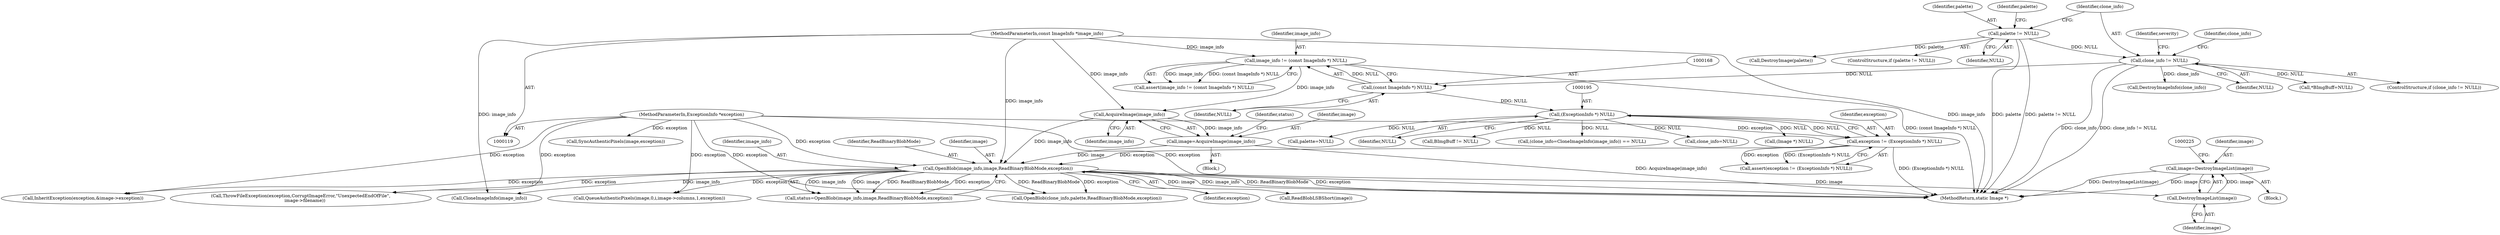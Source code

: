 digraph "0_ImageMagick_1e59b29e520d2beab73e8c78aacd5f1c0d76196d@pointer" {
"1000219" [label="(Call,image=DestroyImageList(image))"];
"1000221" [label="(Call,DestroyImageList(image))"];
"1000209" [label="(Call,OpenBlob(image_info,image,ReadBinaryBlobMode,exception))"];
"1000205" [label="(Call,AcquireImage(image_info))"];
"1000165" [label="(Call,image_info != (const ImageInfo *) NULL)"];
"1000120" [label="(MethodParameterIn,const ImageInfo *image_info)"];
"1000167" [label="(Call,(const ImageInfo *) NULL)"];
"1000133" [label="(Call,clone_info != NULL)"];
"1000125" [label="(Call,palette != NULL)"];
"1000203" [label="(Call,image=AcquireImage(image_info))"];
"1000192" [label="(Call,exception != (ExceptionInfo *) NULL)"];
"1000121" [label="(MethodParameterIn,ExceptionInfo *exception)"];
"1000194" [label="(Call,(ExceptionInfo *) NULL)"];
"1000221" [label="(Call,DestroyImageList(image))"];
"1000192" [label="(Call,exception != (ExceptionInfo *) NULL)"];
"1000209" [label="(Call,OpenBlob(image_info,image,ReadBinaryBlobMode,exception))"];
"1000169" [label="(Identifier,NULL)"];
"1001520" [label="(MethodReturn,static Image *)"];
"1000227" [label="(Call,palette=NULL)"];
"1000212" [label="(Identifier,ReadBinaryBlobMode)"];
"1000194" [label="(Call,(ExceptionInfo *) NULL)"];
"1000126" [label="(Identifier,palette)"];
"1001476" [label="(Call,BImgBuff != NULL)"];
"1000218" [label="(Block,)"];
"1000632" [label="(Call,OpenBlob(clone_info,palette,ReadBinaryBlobMode,exception))"];
"1000211" [label="(Identifier,image)"];
"1000480" [label="(Call,CloneImageInfo(image_info))"];
"1000205" [label="(Call,AcquireImage(image_info))"];
"1000193" [label="(Identifier,exception)"];
"1000122" [label="(Block,)"];
"1000477" [label="(Call,(clone_info=CloneImageInfo(image_info)) == NULL)"];
"1000219" [label="(Call,image=DestroyImageList(image))"];
"1000222" [label="(Identifier,image)"];
"1000138" [label="(Call,DestroyImageInfo(clone_info))"];
"1000141" [label="(Identifier,severity)"];
"1000130" [label="(Call,DestroyImage(palette))"];
"1000191" [label="(Call,assert(exception != (ExceptionInfo *) NULL))"];
"1000165" [label="(Call,image_info != (const ImageInfo *) NULL)"];
"1000213" [label="(Identifier,exception)"];
"1000134" [label="(Identifier,clone_info)"];
"1000135" [label="(Identifier,NULL)"];
"1000237" [label="(Call,ReadBlobLSBShort(image))"];
"1000137" [label="(Identifier,clone_info)"];
"1000208" [label="(Identifier,status)"];
"1000125" [label="(Call,palette != NULL)"];
"1000230" [label="(Call,clone_info=NULL)"];
"1000121" [label="(MethodParameterIn,ExceptionInfo *exception)"];
"1000206" [label="(Identifier,image_info)"];
"1000133" [label="(Call,clone_info != NULL)"];
"1000120" [label="(MethodParameterIn,const ImageInfo *image_info)"];
"1001419" [label="(Call,QueueAuthenticPixels(image,0,i,image->columns,1,exception))"];
"1000159" [label="(Call,*BImgBuff=NULL)"];
"1001469" [label="(Call,SyncAuthenticPixels(image,exception))"];
"1000224" [label="(Call,(Image *) NULL)"];
"1001506" [label="(Call,ThrowFileException(exception,CorruptImageError,\"UnexpectedEndOfFile\",\n      image->filename))"];
"1000166" [label="(Identifier,image_info)"];
"1000124" [label="(ControlStructure,if (palette != NULL))"];
"1000164" [label="(Call,assert(image_info != (const ImageInfo *) NULL))"];
"1000129" [label="(Identifier,palette)"];
"1000220" [label="(Identifier,image)"];
"1000207" [label="(Call,status=OpenBlob(image_info,image,ReadBinaryBlobMode,exception))"];
"1000127" [label="(Identifier,NULL)"];
"1000196" [label="(Identifier,NULL)"];
"1000203" [label="(Call,image=AcquireImage(image_info))"];
"1000132" [label="(ControlStructure,if (clone_info != NULL))"];
"1000204" [label="(Identifier,image)"];
"1000467" [label="(Call,InheritException(exception,&image->exception))"];
"1000167" [label="(Call,(const ImageInfo *) NULL)"];
"1000210" [label="(Identifier,image_info)"];
"1000219" -> "1000218"  [label="AST: "];
"1000219" -> "1000221"  [label="CFG: "];
"1000220" -> "1000219"  [label="AST: "];
"1000221" -> "1000219"  [label="AST: "];
"1000225" -> "1000219"  [label="CFG: "];
"1000219" -> "1001520"  [label="DDG: DestroyImageList(image)"];
"1000219" -> "1001520"  [label="DDG: image"];
"1000221" -> "1000219"  [label="DDG: image"];
"1000221" -> "1000222"  [label="CFG: "];
"1000222" -> "1000221"  [label="AST: "];
"1000209" -> "1000221"  [label="DDG: image"];
"1000209" -> "1000207"  [label="AST: "];
"1000209" -> "1000213"  [label="CFG: "];
"1000210" -> "1000209"  [label="AST: "];
"1000211" -> "1000209"  [label="AST: "];
"1000212" -> "1000209"  [label="AST: "];
"1000213" -> "1000209"  [label="AST: "];
"1000207" -> "1000209"  [label="CFG: "];
"1000209" -> "1001520"  [label="DDG: image_info"];
"1000209" -> "1001520"  [label="DDG: ReadBinaryBlobMode"];
"1000209" -> "1001520"  [label="DDG: exception"];
"1000209" -> "1000207"  [label="DDG: image_info"];
"1000209" -> "1000207"  [label="DDG: image"];
"1000209" -> "1000207"  [label="DDG: ReadBinaryBlobMode"];
"1000209" -> "1000207"  [label="DDG: exception"];
"1000205" -> "1000209"  [label="DDG: image_info"];
"1000120" -> "1000209"  [label="DDG: image_info"];
"1000203" -> "1000209"  [label="DDG: image"];
"1000192" -> "1000209"  [label="DDG: exception"];
"1000121" -> "1000209"  [label="DDG: exception"];
"1000209" -> "1000237"  [label="DDG: image"];
"1000209" -> "1000467"  [label="DDG: exception"];
"1000209" -> "1000480"  [label="DDG: image_info"];
"1000209" -> "1000632"  [label="DDG: ReadBinaryBlobMode"];
"1000209" -> "1000632"  [label="DDG: exception"];
"1000209" -> "1001419"  [label="DDG: exception"];
"1000209" -> "1001506"  [label="DDG: exception"];
"1000205" -> "1000203"  [label="AST: "];
"1000205" -> "1000206"  [label="CFG: "];
"1000206" -> "1000205"  [label="AST: "];
"1000203" -> "1000205"  [label="CFG: "];
"1000205" -> "1000203"  [label="DDG: image_info"];
"1000165" -> "1000205"  [label="DDG: image_info"];
"1000120" -> "1000205"  [label="DDG: image_info"];
"1000165" -> "1000164"  [label="AST: "];
"1000165" -> "1000167"  [label="CFG: "];
"1000166" -> "1000165"  [label="AST: "];
"1000167" -> "1000165"  [label="AST: "];
"1000164" -> "1000165"  [label="CFG: "];
"1000165" -> "1001520"  [label="DDG: (const ImageInfo *) NULL"];
"1000165" -> "1000164"  [label="DDG: image_info"];
"1000165" -> "1000164"  [label="DDG: (const ImageInfo *) NULL"];
"1000120" -> "1000165"  [label="DDG: image_info"];
"1000167" -> "1000165"  [label="DDG: NULL"];
"1000120" -> "1000119"  [label="AST: "];
"1000120" -> "1001520"  [label="DDG: image_info"];
"1000120" -> "1000480"  [label="DDG: image_info"];
"1000167" -> "1000169"  [label="CFG: "];
"1000168" -> "1000167"  [label="AST: "];
"1000169" -> "1000167"  [label="AST: "];
"1000133" -> "1000167"  [label="DDG: NULL"];
"1000167" -> "1000194"  [label="DDG: NULL"];
"1000133" -> "1000132"  [label="AST: "];
"1000133" -> "1000135"  [label="CFG: "];
"1000134" -> "1000133"  [label="AST: "];
"1000135" -> "1000133"  [label="AST: "];
"1000137" -> "1000133"  [label="CFG: "];
"1000141" -> "1000133"  [label="CFG: "];
"1000133" -> "1001520"  [label="DDG: clone_info"];
"1000133" -> "1001520"  [label="DDG: clone_info != NULL"];
"1000125" -> "1000133"  [label="DDG: NULL"];
"1000133" -> "1000138"  [label="DDG: clone_info"];
"1000133" -> "1000159"  [label="DDG: NULL"];
"1000125" -> "1000124"  [label="AST: "];
"1000125" -> "1000127"  [label="CFG: "];
"1000126" -> "1000125"  [label="AST: "];
"1000127" -> "1000125"  [label="AST: "];
"1000129" -> "1000125"  [label="CFG: "];
"1000134" -> "1000125"  [label="CFG: "];
"1000125" -> "1001520"  [label="DDG: palette"];
"1000125" -> "1001520"  [label="DDG: palette != NULL"];
"1000125" -> "1000130"  [label="DDG: palette"];
"1000203" -> "1000122"  [label="AST: "];
"1000204" -> "1000203"  [label="AST: "];
"1000208" -> "1000203"  [label="CFG: "];
"1000203" -> "1001520"  [label="DDG: AcquireImage(image_info)"];
"1000192" -> "1000191"  [label="AST: "];
"1000192" -> "1000194"  [label="CFG: "];
"1000193" -> "1000192"  [label="AST: "];
"1000194" -> "1000192"  [label="AST: "];
"1000191" -> "1000192"  [label="CFG: "];
"1000192" -> "1001520"  [label="DDG: (ExceptionInfo *) NULL"];
"1000192" -> "1000191"  [label="DDG: exception"];
"1000192" -> "1000191"  [label="DDG: (ExceptionInfo *) NULL"];
"1000121" -> "1000192"  [label="DDG: exception"];
"1000194" -> "1000192"  [label="DDG: NULL"];
"1000121" -> "1000119"  [label="AST: "];
"1000121" -> "1001520"  [label="DDG: exception"];
"1000121" -> "1000467"  [label="DDG: exception"];
"1000121" -> "1000632"  [label="DDG: exception"];
"1000121" -> "1001419"  [label="DDG: exception"];
"1000121" -> "1001469"  [label="DDG: exception"];
"1000121" -> "1001506"  [label="DDG: exception"];
"1000194" -> "1000196"  [label="CFG: "];
"1000195" -> "1000194"  [label="AST: "];
"1000196" -> "1000194"  [label="AST: "];
"1000194" -> "1000224"  [label="DDG: NULL"];
"1000194" -> "1000227"  [label="DDG: NULL"];
"1000194" -> "1000230"  [label="DDG: NULL"];
"1000194" -> "1000477"  [label="DDG: NULL"];
"1000194" -> "1001476"  [label="DDG: NULL"];
}
